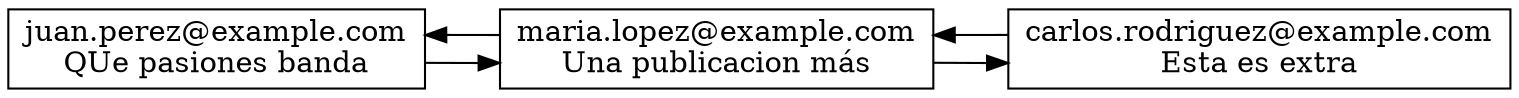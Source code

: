 digraph G {
rankdir=LR;
node [shape=record];
node0 [label="{juan.perez@example.com\nQUe pasiones banda}"];
node0 -> node1 ;
node1 -> node0 ;
node1 [label="{maria.lopez@example.com\nUna publicacion más}"];
node1 -> node2 ;
node2 -> node1 ;
node2 [label="{carlos.rodriguez@example.com\nEsta es extra}"];
}
